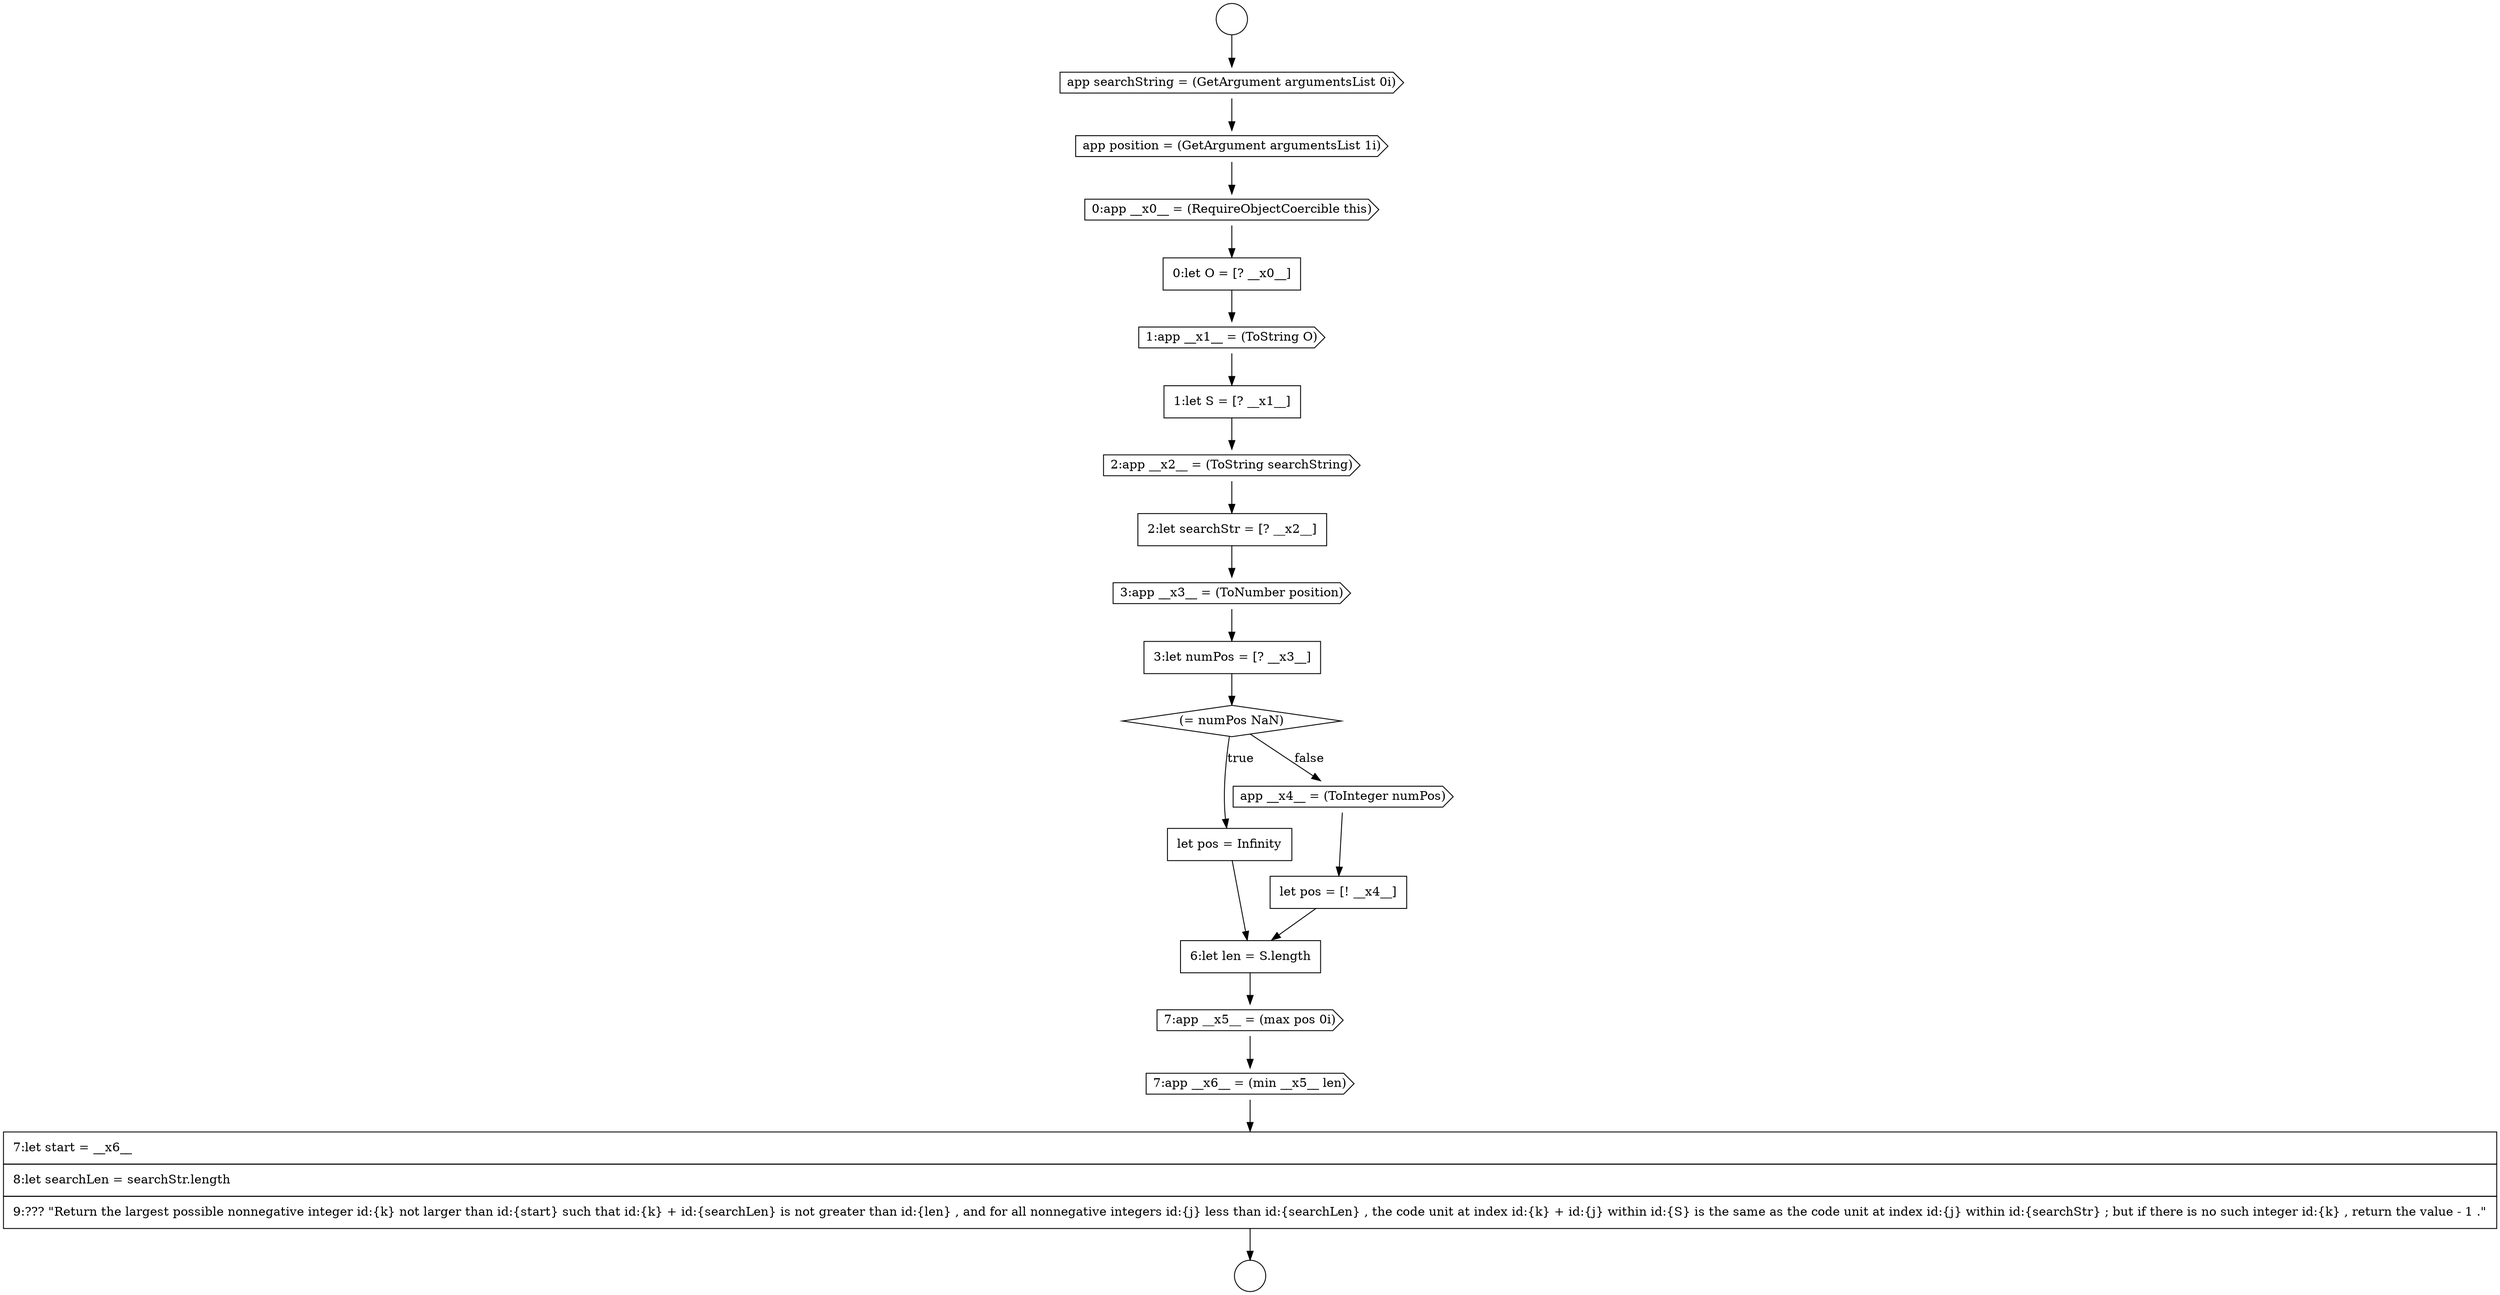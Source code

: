 digraph {
  node13110 [shape=none, margin=0, label=<<font color="black">
    <table border="0" cellborder="1" cellspacing="0" cellpadding="10">
      <tr><td align="left">let pos = [! __x4__]</td></tr>
    </table>
  </font>> color="black" fillcolor="white" style=filled]
  node13098 [shape=cds, label=<<font color="black">app position = (GetArgument argumentsList 1i)</font>> color="black" fillcolor="white" style=filled]
  node13102 [shape=none, margin=0, label=<<font color="black">
    <table border="0" cellborder="1" cellspacing="0" cellpadding="10">
      <tr><td align="left">1:let S = [? __x1__]</td></tr>
    </table>
  </font>> color="black" fillcolor="white" style=filled]
  node13106 [shape=none, margin=0, label=<<font color="black">
    <table border="0" cellborder="1" cellspacing="0" cellpadding="10">
      <tr><td align="left">3:let numPos = [? __x3__]</td></tr>
    </table>
  </font>> color="black" fillcolor="white" style=filled]
  node13099 [shape=cds, label=<<font color="black">0:app __x0__ = (RequireObjectCoercible this)</font>> color="black" fillcolor="white" style=filled]
  node13100 [shape=none, margin=0, label=<<font color="black">
    <table border="0" cellborder="1" cellspacing="0" cellpadding="10">
      <tr><td align="left">0:let O = [? __x0__]</td></tr>
    </table>
  </font>> color="black" fillcolor="white" style=filled]
  node13112 [shape=cds, label=<<font color="black">7:app __x5__ = (max pos 0i)</font>> color="black" fillcolor="white" style=filled]
  node13108 [shape=none, margin=0, label=<<font color="black">
    <table border="0" cellborder="1" cellspacing="0" cellpadding="10">
      <tr><td align="left">let pos = Infinity</td></tr>
    </table>
  </font>> color="black" fillcolor="white" style=filled]
  node13096 [shape=circle label=" " color="black" fillcolor="white" style=filled]
  node13107 [shape=diamond, label=<<font color="black">(= numPos NaN)</font>> color="black" fillcolor="white" style=filled]
  node13095 [shape=circle label=" " color="black" fillcolor="white" style=filled]
  node13113 [shape=cds, label=<<font color="black">7:app __x6__ = (min __x5__ len)</font>> color="black" fillcolor="white" style=filled]
  node13104 [shape=none, margin=0, label=<<font color="black">
    <table border="0" cellborder="1" cellspacing="0" cellpadding="10">
      <tr><td align="left">2:let searchStr = [? __x2__]</td></tr>
    </table>
  </font>> color="black" fillcolor="white" style=filled]
  node13109 [shape=cds, label=<<font color="black">app __x4__ = (ToInteger numPos)</font>> color="black" fillcolor="white" style=filled]
  node13103 [shape=cds, label=<<font color="black">2:app __x2__ = (ToString searchString)</font>> color="black" fillcolor="white" style=filled]
  node13105 [shape=cds, label=<<font color="black">3:app __x3__ = (ToNumber position)</font>> color="black" fillcolor="white" style=filled]
  node13114 [shape=none, margin=0, label=<<font color="black">
    <table border="0" cellborder="1" cellspacing="0" cellpadding="10">
      <tr><td align="left">7:let start = __x6__</td></tr>
      <tr><td align="left">8:let searchLen = searchStr.length</td></tr>
      <tr><td align="left">9:??? &quot;Return the largest possible nonnegative integer id:{k} not larger than id:{start} such that id:{k} + id:{searchLen} is not greater than id:{len} , and for all nonnegative integers id:{j} less than id:{searchLen} , the code unit at index id:{k} + id:{j} within id:{S} is the same as the code unit at index id:{j} within id:{searchStr} ; but if there is no such integer id:{k} , return the value - 1 .&quot;</td></tr>
    </table>
  </font>> color="black" fillcolor="white" style=filled]
  node13097 [shape=cds, label=<<font color="black">app searchString = (GetArgument argumentsList 0i)</font>> color="black" fillcolor="white" style=filled]
  node13101 [shape=cds, label=<<font color="black">1:app __x1__ = (ToString O)</font>> color="black" fillcolor="white" style=filled]
  node13111 [shape=none, margin=0, label=<<font color="black">
    <table border="0" cellborder="1" cellspacing="0" cellpadding="10">
      <tr><td align="left">6:let len = S.length</td></tr>
    </table>
  </font>> color="black" fillcolor="white" style=filled]
  node13105 -> node13106 [ color="black"]
  node13111 -> node13112 [ color="black"]
  node13097 -> node13098 [ color="black"]
  node13103 -> node13104 [ color="black"]
  node13112 -> node13113 [ color="black"]
  node13098 -> node13099 [ color="black"]
  node13104 -> node13105 [ color="black"]
  node13102 -> node13103 [ color="black"]
  node13099 -> node13100 [ color="black"]
  node13095 -> node13097 [ color="black"]
  node13101 -> node13102 [ color="black"]
  node13109 -> node13110 [ color="black"]
  node13108 -> node13111 [ color="black"]
  node13107 -> node13108 [label=<<font color="black">true</font>> color="black"]
  node13107 -> node13109 [label=<<font color="black">false</font>> color="black"]
  node13110 -> node13111 [ color="black"]
  node13100 -> node13101 [ color="black"]
  node13106 -> node13107 [ color="black"]
  node13113 -> node13114 [ color="black"]
  node13114 -> node13096 [ color="black"]
}
